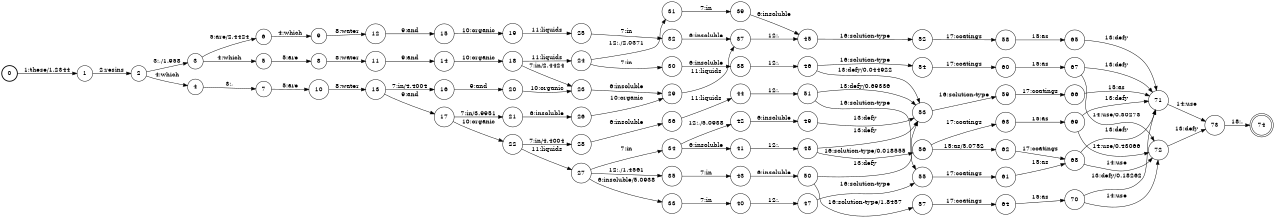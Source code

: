 digraph FST {
rankdir = LR;
size = "8.5,11";
label = "";
center = 1;
orientation = Portrait;
ranksep = "0.4";
nodesep = "0.25";
0 [label = "0", shape = circle, style = bold, fontsize = 14]
	0 -> 1 [label = "1:these/1.2344", fontsize = 14];
1 [label = "1", shape = circle, style = solid, fontsize = 14]
	1 -> 2 [label = "2:resins", fontsize = 14];
2 [label = "2", shape = circle, style = solid, fontsize = 14]
	2 -> 3 [label = "3:,/1.958", fontsize = 14];
	2 -> 4 [label = "4:which", fontsize = 14];
3 [label = "3", shape = circle, style = solid, fontsize = 14]
	3 -> 5 [label = "4:which", fontsize = 14];
	3 -> 6 [label = "5:are/2.4424", fontsize = 14];
4 [label = "4", shape = circle, style = solid, fontsize = 14]
	4 -> 7 [label = "3:,", fontsize = 14];
5 [label = "5", shape = circle, style = solid, fontsize = 14]
	5 -> 8 [label = "5:are", fontsize = 14];
6 [label = "6", shape = circle, style = solid, fontsize = 14]
	6 -> 9 [label = "4:which", fontsize = 14];
7 [label = "7", shape = circle, style = solid, fontsize = 14]
	7 -> 10 [label = "5:are", fontsize = 14];
8 [label = "8", shape = circle, style = solid, fontsize = 14]
	8 -> 11 [label = "8:water", fontsize = 14];
9 [label = "9", shape = circle, style = solid, fontsize = 14]
	9 -> 12 [label = "8:water", fontsize = 14];
10 [label = "10", shape = circle, style = solid, fontsize = 14]
	10 -> 13 [label = "8:water", fontsize = 14];
11 [label = "11", shape = circle, style = solid, fontsize = 14]
	11 -> 14 [label = "9:and", fontsize = 14];
12 [label = "12", shape = circle, style = solid, fontsize = 14]
	12 -> 15 [label = "9:and", fontsize = 14];
13 [label = "13", shape = circle, style = solid, fontsize = 14]
	13 -> 16 [label = "7:in/4.4004", fontsize = 14];
	13 -> 17 [label = "9:and", fontsize = 14];
14 [label = "14", shape = circle, style = solid, fontsize = 14]
	14 -> 18 [label = "10:organic", fontsize = 14];
15 [label = "15", shape = circle, style = solid, fontsize = 14]
	15 -> 19 [label = "10:organic", fontsize = 14];
16 [label = "16", shape = circle, style = solid, fontsize = 14]
	16 -> 20 [label = "9:and", fontsize = 14];
17 [label = "17", shape = circle, style = solid, fontsize = 14]
	17 -> 21 [label = "7:in/3.9951", fontsize = 14];
	17 -> 22 [label = "10:organic", fontsize = 14];
18 [label = "18", shape = circle, style = solid, fontsize = 14]
	18 -> 23 [label = "7:in/2.4424", fontsize = 14];
	18 -> 24 [label = "11:liquids", fontsize = 14];
19 [label = "19", shape = circle, style = solid, fontsize = 14]
	19 -> 25 [label = "11:liquids", fontsize = 14];
20 [label = "20", shape = circle, style = solid, fontsize = 14]
	20 -> 23 [label = "10:organic", fontsize = 14];
21 [label = "21", shape = circle, style = solid, fontsize = 14]
	21 -> 26 [label = "6:insoluble", fontsize = 14];
22 [label = "22", shape = circle, style = solid, fontsize = 14]
	22 -> 28 [label = "7:in/4.4004", fontsize = 14];
	22 -> 27 [label = "11:liquids", fontsize = 14];
23 [label = "23", shape = circle, style = solid, fontsize = 14]
	23 -> 29 [label = "6:insoluble", fontsize = 14];
24 [label = "24", shape = circle, style = solid, fontsize = 14]
	24 -> 31 [label = "12:,/2.0371", fontsize = 14];
	24 -> 30 [label = "7:in", fontsize = 14];
25 [label = "25", shape = circle, style = solid, fontsize = 14]
	25 -> 32 [label = "7:in", fontsize = 14];
26 [label = "26", shape = circle, style = solid, fontsize = 14]
	26 -> 29 [label = "10:organic", fontsize = 14];
27 [label = "27", shape = circle, style = solid, fontsize = 14]
	27 -> 35 [label = "12:,/1.4561", fontsize = 14];
	27 -> 33 [label = "6:insoluble/5.0938", fontsize = 14];
	27 -> 34 [label = "7:in", fontsize = 14];
28 [label = "28", shape = circle, style = solid, fontsize = 14]
	28 -> 36 [label = "6:insoluble", fontsize = 14];
29 [label = "29", shape = circle, style = solid, fontsize = 14]
	29 -> 37 [label = "11:liquids", fontsize = 14];
30 [label = "30", shape = circle, style = solid, fontsize = 14]
	30 -> 38 [label = "6:insoluble", fontsize = 14];
31 [label = "31", shape = circle, style = solid, fontsize = 14]
	31 -> 39 [label = "7:in", fontsize = 14];
32 [label = "32", shape = circle, style = solid, fontsize = 14]
	32 -> 37 [label = "6:insoluble", fontsize = 14];
33 [label = "33", shape = circle, style = solid, fontsize = 14]
	33 -> 40 [label = "7:in", fontsize = 14];
34 [label = "34", shape = circle, style = solid, fontsize = 14]
	34 -> 42 [label = "12:,/5.0938", fontsize = 14];
	34 -> 41 [label = "6:insoluble", fontsize = 14];
35 [label = "35", shape = circle, style = solid, fontsize = 14]
	35 -> 43 [label = "7:in", fontsize = 14];
36 [label = "36", shape = circle, style = solid, fontsize = 14]
	36 -> 44 [label = "11:liquids", fontsize = 14];
37 [label = "37", shape = circle, style = solid, fontsize = 14]
	37 -> 45 [label = "12:,", fontsize = 14];
38 [label = "38", shape = circle, style = solid, fontsize = 14]
	38 -> 46 [label = "12:,", fontsize = 14];
39 [label = "39", shape = circle, style = solid, fontsize = 14]
	39 -> 45 [label = "6:insoluble", fontsize = 14];
40 [label = "40", shape = circle, style = solid, fontsize = 14]
	40 -> 47 [label = "12:,", fontsize = 14];
41 [label = "41", shape = circle, style = solid, fontsize = 14]
	41 -> 48 [label = "12:,", fontsize = 14];
42 [label = "42", shape = circle, style = solid, fontsize = 14]
	42 -> 49 [label = "6:insoluble", fontsize = 14];
43 [label = "43", shape = circle, style = solid, fontsize = 14]
	43 -> 50 [label = "6:insoluble", fontsize = 14];
44 [label = "44", shape = circle, style = solid, fontsize = 14]
	44 -> 51 [label = "12:,", fontsize = 14];
45 [label = "45", shape = circle, style = solid, fontsize = 14]
	45 -> 52 [label = "16:solution-type", fontsize = 14];
46 [label = "46", shape = circle, style = solid, fontsize = 14]
	46 -> 53 [label = "13:defy/0.044922", fontsize = 14];
	46 -> 54 [label = "16:solution-type", fontsize = 14];
47 [label = "47", shape = circle, style = solid, fontsize = 14]
	47 -> 55 [label = "16:solution-type", fontsize = 14];
48 [label = "48", shape = circle, style = solid, fontsize = 14]
	48 -> 53 [label = "13:defy", fontsize = 14];
	48 -> 56 [label = "16:solution-type/0.018555", fontsize = 14];
49 [label = "49", shape = circle, style = solid, fontsize = 14]
	49 -> 53 [label = "13:defy", fontsize = 14];
50 [label = "50", shape = circle, style = solid, fontsize = 14]
	50 -> 53 [label = "13:defy", fontsize = 14];
	50 -> 57 [label = "16:solution-type/1.8457", fontsize = 14];
51 [label = "51", shape = circle, style = solid, fontsize = 14]
	51 -> 53 [label = "13:defy/0.69336", fontsize = 14];
	51 -> 55 [label = "16:solution-type", fontsize = 14];
52 [label = "52", shape = circle, style = solid, fontsize = 14]
	52 -> 58 [label = "17:coatings", fontsize = 14];
53 [label = "53", shape = circle, style = solid, fontsize = 14]
	53 -> 59 [label = "16:solution-type", fontsize = 14];
54 [label = "54", shape = circle, style = solid, fontsize = 14]
	54 -> 60 [label = "17:coatings", fontsize = 14];
55 [label = "55", shape = circle, style = solid, fontsize = 14]
	55 -> 61 [label = "17:coatings", fontsize = 14];
56 [label = "56", shape = circle, style = solid, fontsize = 14]
	56 -> 62 [label = "15:as/5.0752", fontsize = 14];
	56 -> 63 [label = "17:coatings", fontsize = 14];
57 [label = "57", shape = circle, style = solid, fontsize = 14]
	57 -> 64 [label = "17:coatings", fontsize = 14];
58 [label = "58", shape = circle, style = solid, fontsize = 14]
	58 -> 65 [label = "15:as", fontsize = 14];
59 [label = "59", shape = circle, style = solid, fontsize = 14]
	59 -> 66 [label = "17:coatings", fontsize = 14];
60 [label = "60", shape = circle, style = solid, fontsize = 14]
	60 -> 67 [label = "15:as", fontsize = 14];
61 [label = "61", shape = circle, style = solid, fontsize = 14]
	61 -> 68 [label = "15:as", fontsize = 14];
62 [label = "62", shape = circle, style = solid, fontsize = 14]
	62 -> 68 [label = "17:coatings", fontsize = 14];
63 [label = "63", shape = circle, style = solid, fontsize = 14]
	63 -> 69 [label = "15:as", fontsize = 14];
64 [label = "64", shape = circle, style = solid, fontsize = 14]
	64 -> 70 [label = "15:as", fontsize = 14];
65 [label = "65", shape = circle, style = solid, fontsize = 14]
	65 -> 71 [label = "13:defy", fontsize = 14];
66 [label = "66", shape = circle, style = solid, fontsize = 14]
	66 -> 71 [label = "15:as", fontsize = 14];
67 [label = "67", shape = circle, style = solid, fontsize = 14]
	67 -> 71 [label = "13:defy", fontsize = 14];
	67 -> 72 [label = "14:use/0.30273", fontsize = 14];
68 [label = "68", shape = circle, style = solid, fontsize = 14]
	68 -> 71 [label = "13:defy", fontsize = 14];
	68 -> 72 [label = "14:use", fontsize = 14];
69 [label = "69", shape = circle, style = solid, fontsize = 14]
	69 -> 71 [label = "13:defy", fontsize = 14];
	69 -> 72 [label = "14:use/0.43066", fontsize = 14];
70 [label = "70", shape = circle, style = solid, fontsize = 14]
	70 -> 71 [label = "13:defy/0.18262", fontsize = 14];
	70 -> 72 [label = "14:use", fontsize = 14];
71 [label = "71", shape = circle, style = solid, fontsize = 14]
	71 -> 73 [label = "14:use", fontsize = 14];
72 [label = "72", shape = circle, style = solid, fontsize = 14]
	72 -> 73 [label = "13:defy", fontsize = 14];
73 [label = "73", shape = circle, style = solid, fontsize = 14]
	73 -> 74 [label = "18:.", fontsize = 14];
74 [label = "74", shape = doublecircle, style = solid, fontsize = 14]
}
